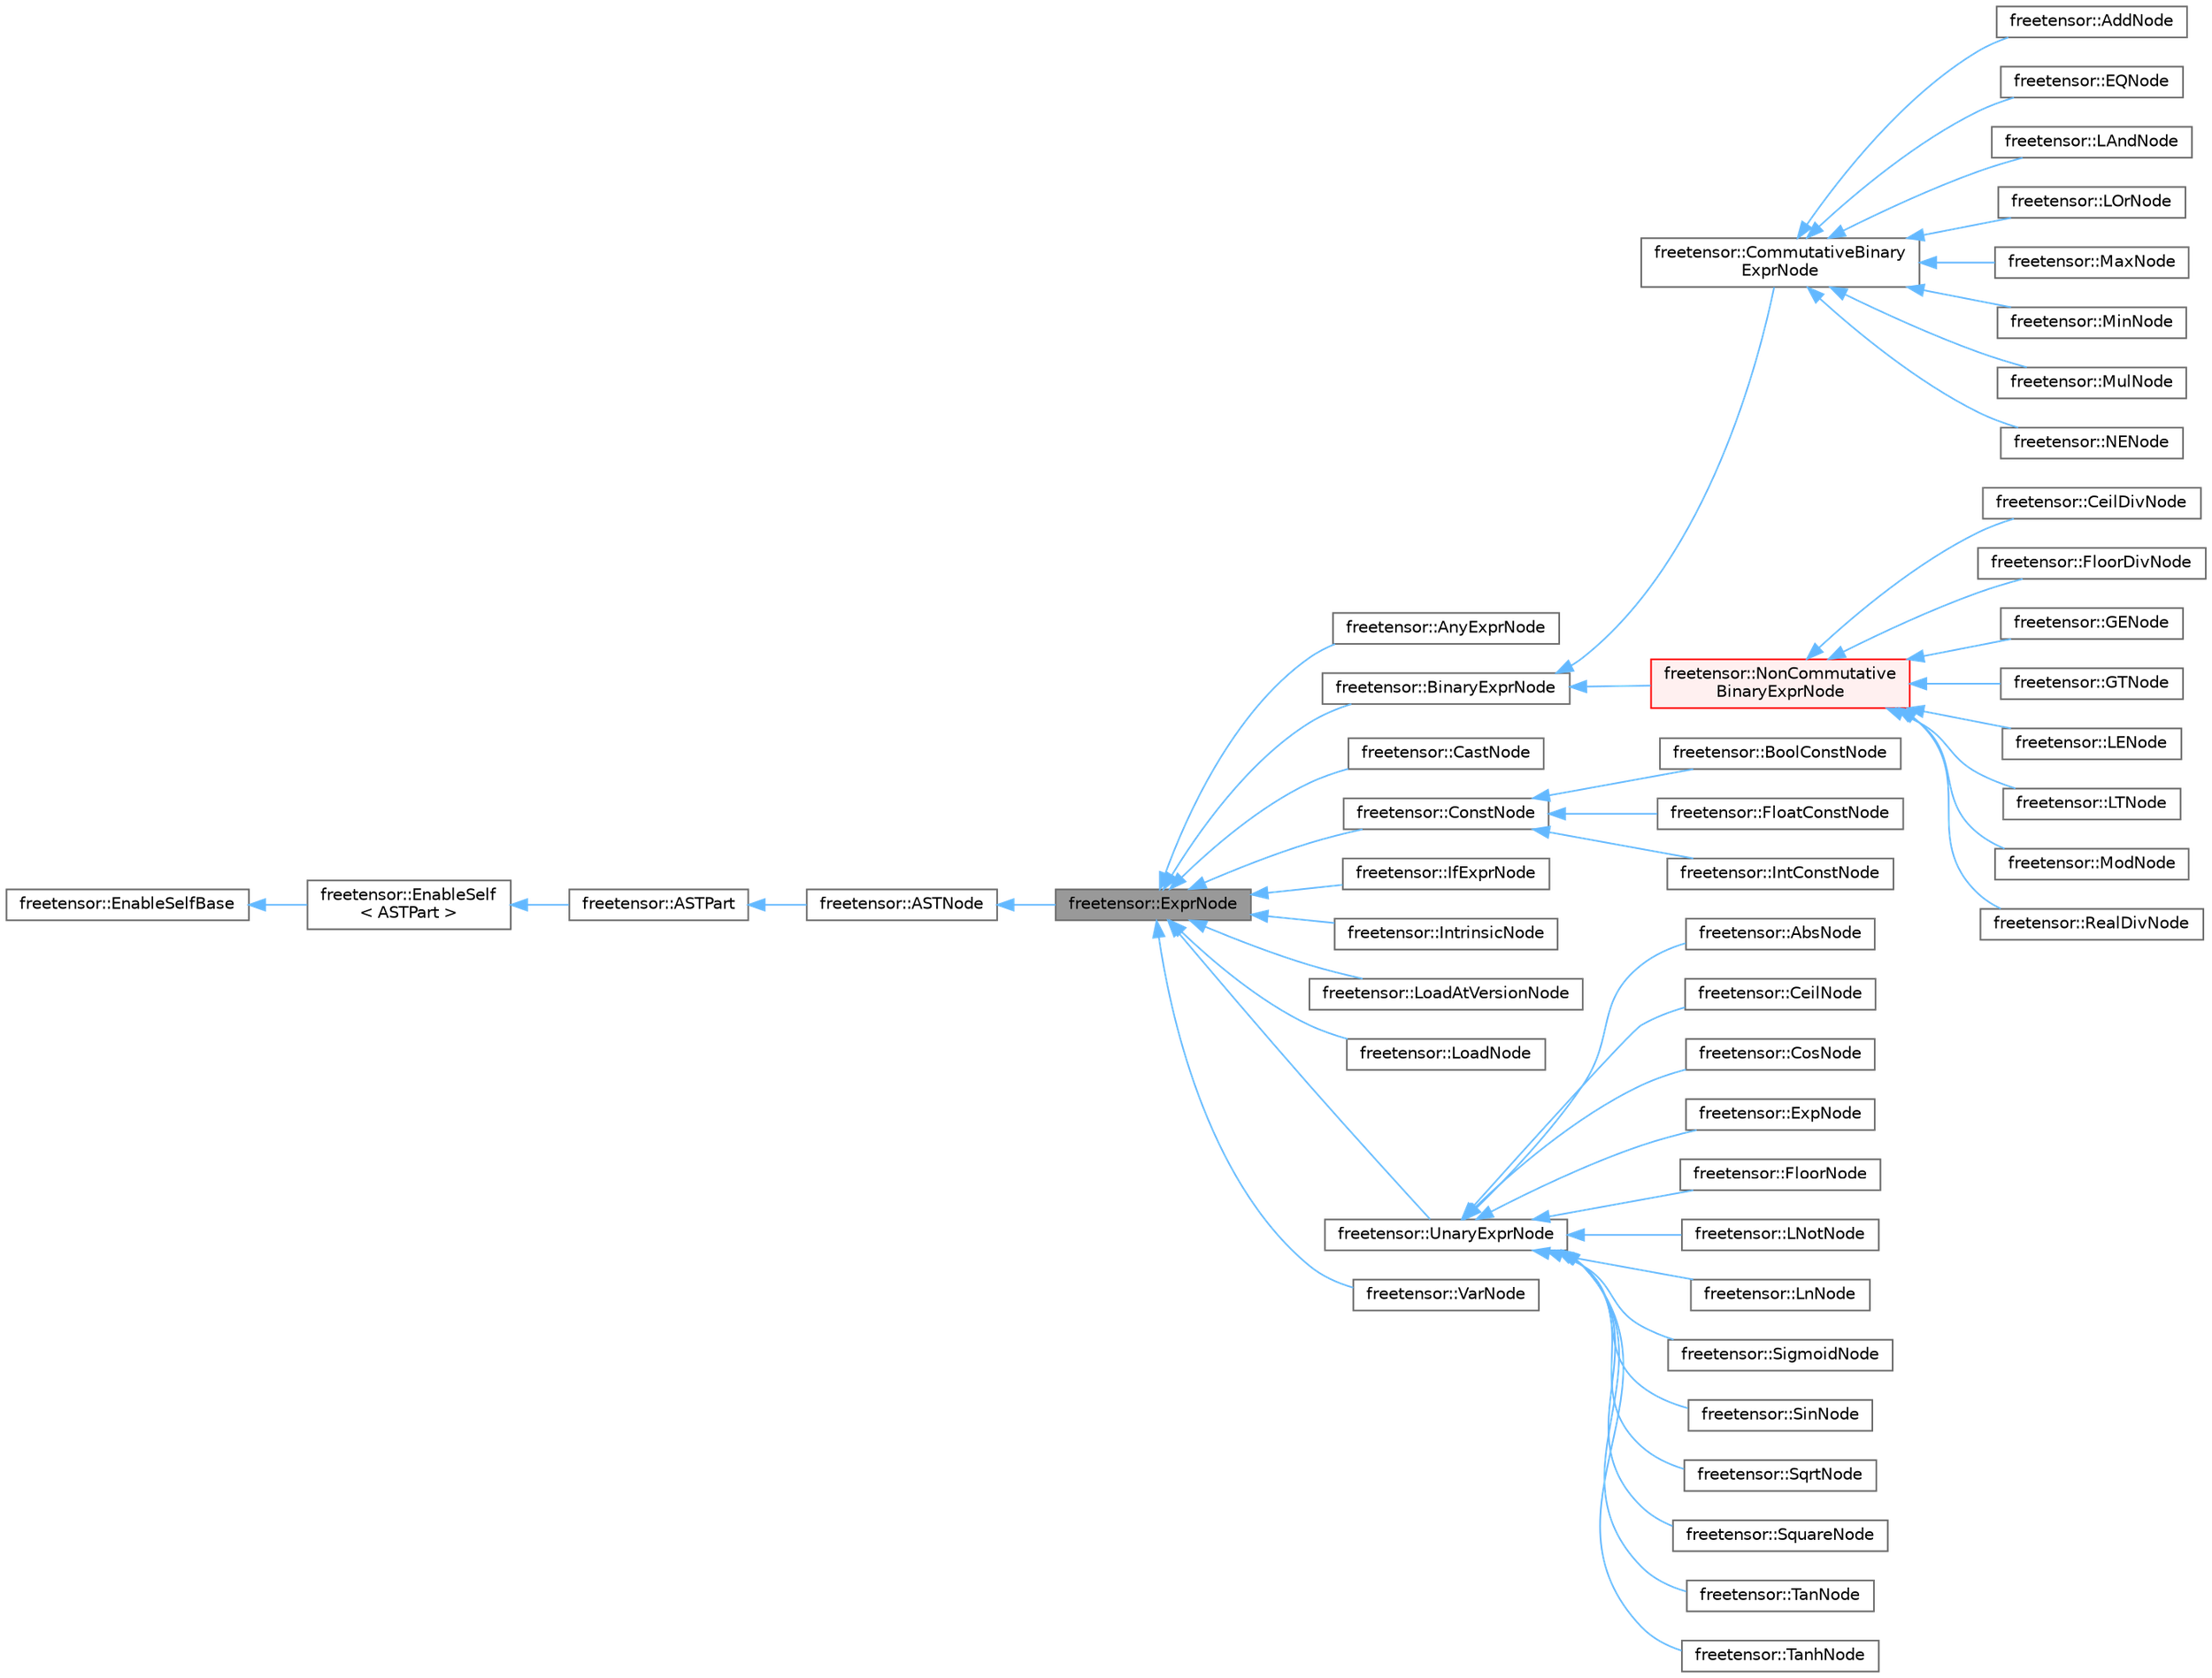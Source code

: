 digraph "freetensor::ExprNode"
{
 // LATEX_PDF_SIZE
  bgcolor="transparent";
  edge [fontname=Helvetica,fontsize=10,labelfontname=Helvetica,labelfontsize=10];
  node [fontname=Helvetica,fontsize=10,shape=box,height=0.2,width=0.4];
  rankdir="LR";
  Node1 [label="freetensor::ExprNode",height=0.2,width=0.4,color="gray40", fillcolor="grey60", style="filled", fontcolor="black",tooltip=" "];
  Node2 -> Node1 [dir="back",color="steelblue1",style="solid"];
  Node2 [label="freetensor::ASTNode",height=0.2,width=0.4,color="gray40", fillcolor="white", style="filled",URL="$classfreetensor_1_1ASTNode.html",tooltip=" "];
  Node3 -> Node2 [dir="back",color="steelblue1",style="solid"];
  Node3 [label="freetensor::ASTPart",height=0.2,width=0.4,color="gray40", fillcolor="white", style="filled",URL="$classfreetensor_1_1ASTPart.html",tooltip=" "];
  Node4 -> Node3 [dir="back",color="steelblue1",style="solid"];
  Node4 [label="freetensor::EnableSelf\l\< ASTPart \>",height=0.2,width=0.4,color="gray40", fillcolor="white", style="filled",URL="$classfreetensor_1_1EnableSelf.html",tooltip=" "];
  Node5 -> Node4 [dir="back",color="steelblue1",style="solid"];
  Node5 [label="freetensor::EnableSelfBase",height=0.2,width=0.4,color="gray40", fillcolor="white", style="filled",URL="$classfreetensor_1_1EnableSelfBase.html",tooltip=" "];
  Node1 -> Node6 [dir="back",color="steelblue1",style="solid"];
  Node6 [label="freetensor::AnyExprNode",height=0.2,width=0.4,color="gray40", fillcolor="white", style="filled",URL="$classfreetensor_1_1AnyExprNode.html",tooltip=" "];
  Node1 -> Node7 [dir="back",color="steelblue1",style="solid"];
  Node7 [label="freetensor::BinaryExprNode",height=0.2,width=0.4,color="gray40", fillcolor="white", style="filled",URL="$classfreetensor_1_1BinaryExprNode.html",tooltip=" "];
  Node7 -> Node8 [dir="back",color="steelblue1",style="solid"];
  Node8 [label="freetensor::CommutativeBinary\lExprNode",height=0.2,width=0.4,color="gray40", fillcolor="white", style="filled",URL="$classfreetensor_1_1CommutativeBinaryExprNode.html",tooltip=" "];
  Node8 -> Node9 [dir="back",color="steelblue1",style="solid"];
  Node9 [label="freetensor::AddNode",height=0.2,width=0.4,color="gray40", fillcolor="white", style="filled",URL="$classfreetensor_1_1AddNode.html",tooltip=" "];
  Node8 -> Node10 [dir="back",color="steelblue1",style="solid"];
  Node10 [label="freetensor::EQNode",height=0.2,width=0.4,color="gray40", fillcolor="white", style="filled",URL="$classfreetensor_1_1EQNode.html",tooltip=" "];
  Node8 -> Node11 [dir="back",color="steelblue1",style="solid"];
  Node11 [label="freetensor::LAndNode",height=0.2,width=0.4,color="gray40", fillcolor="white", style="filled",URL="$classfreetensor_1_1LAndNode.html",tooltip=" "];
  Node8 -> Node12 [dir="back",color="steelblue1",style="solid"];
  Node12 [label="freetensor::LOrNode",height=0.2,width=0.4,color="gray40", fillcolor="white", style="filled",URL="$classfreetensor_1_1LOrNode.html",tooltip=" "];
  Node8 -> Node13 [dir="back",color="steelblue1",style="solid"];
  Node13 [label="freetensor::MaxNode",height=0.2,width=0.4,color="gray40", fillcolor="white", style="filled",URL="$classfreetensor_1_1MaxNode.html",tooltip=" "];
  Node8 -> Node14 [dir="back",color="steelblue1",style="solid"];
  Node14 [label="freetensor::MinNode",height=0.2,width=0.4,color="gray40", fillcolor="white", style="filled",URL="$classfreetensor_1_1MinNode.html",tooltip=" "];
  Node8 -> Node15 [dir="back",color="steelblue1",style="solid"];
  Node15 [label="freetensor::MulNode",height=0.2,width=0.4,color="gray40", fillcolor="white", style="filled",URL="$classfreetensor_1_1MulNode.html",tooltip=" "];
  Node8 -> Node16 [dir="back",color="steelblue1",style="solid"];
  Node16 [label="freetensor::NENode",height=0.2,width=0.4,color="gray40", fillcolor="white", style="filled",URL="$classfreetensor_1_1NENode.html",tooltip=" "];
  Node7 -> Node17 [dir="back",color="steelblue1",style="solid"];
  Node17 [label="freetensor::NonCommutative\lBinaryExprNode",height=0.2,width=0.4,color="red", fillcolor="#FFF0F0", style="filled",URL="$classfreetensor_1_1NonCommutativeBinaryExprNode.html",tooltip=" "];
  Node17 -> Node18 [dir="back",color="steelblue1",style="solid"];
  Node18 [label="freetensor::CeilDivNode",height=0.2,width=0.4,color="gray40", fillcolor="white", style="filled",URL="$classfreetensor_1_1CeilDivNode.html",tooltip=" "];
  Node17 -> Node19 [dir="back",color="steelblue1",style="solid"];
  Node19 [label="freetensor::FloorDivNode",height=0.2,width=0.4,color="gray40", fillcolor="white", style="filled",URL="$classfreetensor_1_1FloorDivNode.html",tooltip=" "];
  Node17 -> Node20 [dir="back",color="steelblue1",style="solid"];
  Node20 [label="freetensor::GENode",height=0.2,width=0.4,color="gray40", fillcolor="white", style="filled",URL="$classfreetensor_1_1GENode.html",tooltip=" "];
  Node17 -> Node21 [dir="back",color="steelblue1",style="solid"];
  Node21 [label="freetensor::GTNode",height=0.2,width=0.4,color="gray40", fillcolor="white", style="filled",URL="$classfreetensor_1_1GTNode.html",tooltip=" "];
  Node17 -> Node22 [dir="back",color="steelblue1",style="solid"];
  Node22 [label="freetensor::LENode",height=0.2,width=0.4,color="gray40", fillcolor="white", style="filled",URL="$classfreetensor_1_1LENode.html",tooltip=" "];
  Node17 -> Node23 [dir="back",color="steelblue1",style="solid"];
  Node23 [label="freetensor::LTNode",height=0.2,width=0.4,color="gray40", fillcolor="white", style="filled",URL="$classfreetensor_1_1LTNode.html",tooltip=" "];
  Node17 -> Node24 [dir="back",color="steelblue1",style="solid"];
  Node24 [label="freetensor::ModNode",height=0.2,width=0.4,color="gray40", fillcolor="white", style="filled",URL="$classfreetensor_1_1ModNode.html",tooltip=" "];
  Node17 -> Node25 [dir="back",color="steelblue1",style="solid"];
  Node25 [label="freetensor::RealDivNode",height=0.2,width=0.4,color="gray40", fillcolor="white", style="filled",URL="$classfreetensor_1_1RealDivNode.html",tooltip=" "];
  Node1 -> Node29 [dir="back",color="steelblue1",style="solid"];
  Node29 [label="freetensor::CastNode",height=0.2,width=0.4,color="gray40", fillcolor="white", style="filled",URL="$classfreetensor_1_1CastNode.html",tooltip=" "];
  Node1 -> Node30 [dir="back",color="steelblue1",style="solid"];
  Node30 [label="freetensor::ConstNode",height=0.2,width=0.4,color="gray40", fillcolor="white", style="filled",URL="$classfreetensor_1_1ConstNode.html",tooltip=" "];
  Node30 -> Node31 [dir="back",color="steelblue1",style="solid"];
  Node31 [label="freetensor::BoolConstNode",height=0.2,width=0.4,color="gray40", fillcolor="white", style="filled",URL="$classfreetensor_1_1BoolConstNode.html",tooltip=" "];
  Node30 -> Node32 [dir="back",color="steelblue1",style="solid"];
  Node32 [label="freetensor::FloatConstNode",height=0.2,width=0.4,color="gray40", fillcolor="white", style="filled",URL="$classfreetensor_1_1FloatConstNode.html",tooltip=" "];
  Node30 -> Node33 [dir="back",color="steelblue1",style="solid"];
  Node33 [label="freetensor::IntConstNode",height=0.2,width=0.4,color="gray40", fillcolor="white", style="filled",URL="$classfreetensor_1_1IntConstNode.html",tooltip=" "];
  Node1 -> Node34 [dir="back",color="steelblue1",style="solid"];
  Node34 [label="freetensor::IfExprNode",height=0.2,width=0.4,color="gray40", fillcolor="white", style="filled",URL="$classfreetensor_1_1IfExprNode.html",tooltip=" "];
  Node1 -> Node35 [dir="back",color="steelblue1",style="solid"];
  Node35 [label="freetensor::IntrinsicNode",height=0.2,width=0.4,color="gray40", fillcolor="white", style="filled",URL="$classfreetensor_1_1IntrinsicNode.html",tooltip=" "];
  Node1 -> Node36 [dir="back",color="steelblue1",style="solid"];
  Node36 [label="freetensor::LoadAtVersionNode",height=0.2,width=0.4,color="gray40", fillcolor="white", style="filled",URL="$classfreetensor_1_1LoadAtVersionNode.html",tooltip=" "];
  Node1 -> Node37 [dir="back",color="steelblue1",style="solid"];
  Node37 [label="freetensor::LoadNode",height=0.2,width=0.4,color="gray40", fillcolor="white", style="filled",URL="$classfreetensor_1_1LoadNode.html",tooltip=" "];
  Node1 -> Node38 [dir="back",color="steelblue1",style="solid"];
  Node38 [label="freetensor::UnaryExprNode",height=0.2,width=0.4,color="gray40", fillcolor="white", style="filled",URL="$classfreetensor_1_1UnaryExprNode.html",tooltip=" "];
  Node38 -> Node39 [dir="back",color="steelblue1",style="solid"];
  Node39 [label="freetensor::AbsNode",height=0.2,width=0.4,color="gray40", fillcolor="white", style="filled",URL="$classfreetensor_1_1AbsNode.html",tooltip=" "];
  Node38 -> Node40 [dir="back",color="steelblue1",style="solid"];
  Node40 [label="freetensor::CeilNode",height=0.2,width=0.4,color="gray40", fillcolor="white", style="filled",URL="$classfreetensor_1_1CeilNode.html",tooltip=" "];
  Node38 -> Node41 [dir="back",color="steelblue1",style="solid"];
  Node41 [label="freetensor::CosNode",height=0.2,width=0.4,color="gray40", fillcolor="white", style="filled",URL="$classfreetensor_1_1CosNode.html",tooltip=" "];
  Node38 -> Node42 [dir="back",color="steelblue1",style="solid"];
  Node42 [label="freetensor::ExpNode",height=0.2,width=0.4,color="gray40", fillcolor="white", style="filled",URL="$classfreetensor_1_1ExpNode.html",tooltip=" "];
  Node38 -> Node43 [dir="back",color="steelblue1",style="solid"];
  Node43 [label="freetensor::FloorNode",height=0.2,width=0.4,color="gray40", fillcolor="white", style="filled",URL="$classfreetensor_1_1FloorNode.html",tooltip=" "];
  Node38 -> Node44 [dir="back",color="steelblue1",style="solid"];
  Node44 [label="freetensor::LNotNode",height=0.2,width=0.4,color="gray40", fillcolor="white", style="filled",URL="$classfreetensor_1_1LNotNode.html",tooltip=" "];
  Node38 -> Node45 [dir="back",color="steelblue1",style="solid"];
  Node45 [label="freetensor::LnNode",height=0.2,width=0.4,color="gray40", fillcolor="white", style="filled",URL="$classfreetensor_1_1LnNode.html",tooltip=" "];
  Node38 -> Node46 [dir="back",color="steelblue1",style="solid"];
  Node46 [label="freetensor::SigmoidNode",height=0.2,width=0.4,color="gray40", fillcolor="white", style="filled",URL="$classfreetensor_1_1SigmoidNode.html",tooltip=" "];
  Node38 -> Node47 [dir="back",color="steelblue1",style="solid"];
  Node47 [label="freetensor::SinNode",height=0.2,width=0.4,color="gray40", fillcolor="white", style="filled",URL="$classfreetensor_1_1SinNode.html",tooltip=" "];
  Node38 -> Node48 [dir="back",color="steelblue1",style="solid"];
  Node48 [label="freetensor::SqrtNode",height=0.2,width=0.4,color="gray40", fillcolor="white", style="filled",URL="$classfreetensor_1_1SqrtNode.html",tooltip=" "];
  Node38 -> Node49 [dir="back",color="steelblue1",style="solid"];
  Node49 [label="freetensor::SquareNode",height=0.2,width=0.4,color="gray40", fillcolor="white", style="filled",URL="$classfreetensor_1_1SquareNode.html",tooltip=" "];
  Node38 -> Node50 [dir="back",color="steelblue1",style="solid"];
  Node50 [label="freetensor::TanNode",height=0.2,width=0.4,color="gray40", fillcolor="white", style="filled",URL="$classfreetensor_1_1TanNode.html",tooltip=" "];
  Node38 -> Node51 [dir="back",color="steelblue1",style="solid"];
  Node51 [label="freetensor::TanhNode",height=0.2,width=0.4,color="gray40", fillcolor="white", style="filled",URL="$classfreetensor_1_1TanhNode.html",tooltip=" "];
  Node1 -> Node52 [dir="back",color="steelblue1",style="solid"];
  Node52 [label="freetensor::VarNode",height=0.2,width=0.4,color="gray40", fillcolor="white", style="filled",URL="$classfreetensor_1_1VarNode.html",tooltip=" "];
}
